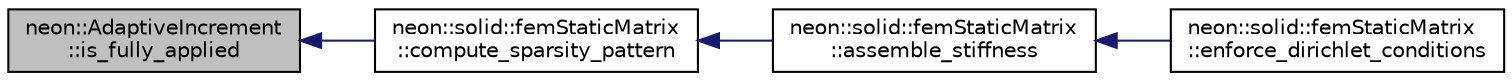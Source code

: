 digraph "neon::AdaptiveIncrement::is_fully_applied"
{
 // INTERACTIVE_SVG=YES
  edge [fontname="Helvetica",fontsize="10",labelfontname="Helvetica",labelfontsize="10"];
  node [fontname="Helvetica",fontsize="10",shape=record];
  rankdir="LR";
  Node5 [label="neon::AdaptiveIncrement\l::is_fully_applied",height=0.2,width=0.4,color="black", fillcolor="grey75", style="filled", fontcolor="black"];
  Node5 -> Node6 [dir="back",color="midnightblue",fontsize="10",style="solid",fontname="Helvetica"];
  Node6 [label="neon::solid::femStaticMatrix\l::compute_sparsity_pattern",height=0.2,width=0.4,color="black", fillcolor="white", style="filled",URL="$classneon_1_1solid_1_1femStaticMatrix.html#a1b4ec4af5d4aa93d28a374c0f4f7e5d3"];
  Node6 -> Node7 [dir="back",color="midnightblue",fontsize="10",style="solid",fontname="Helvetica"];
  Node7 [label="neon::solid::femStaticMatrix\l::assemble_stiffness",height=0.2,width=0.4,color="black", fillcolor="white", style="filled",URL="$classneon_1_1solid_1_1femStaticMatrix.html#a38f9c7ef5b0a03920dd67cc054a83042"];
  Node7 -> Node8 [dir="back",color="midnightblue",fontsize="10",style="solid",fontname="Helvetica"];
  Node8 [label="neon::solid::femStaticMatrix\l::enforce_dirichlet_conditions",height=0.2,width=0.4,color="black", fillcolor="white", style="filled",URL="$classneon_1_1solid_1_1femStaticMatrix.html#a7231eee3e12f6ce6290c328bb1f2ef1c"];
}
